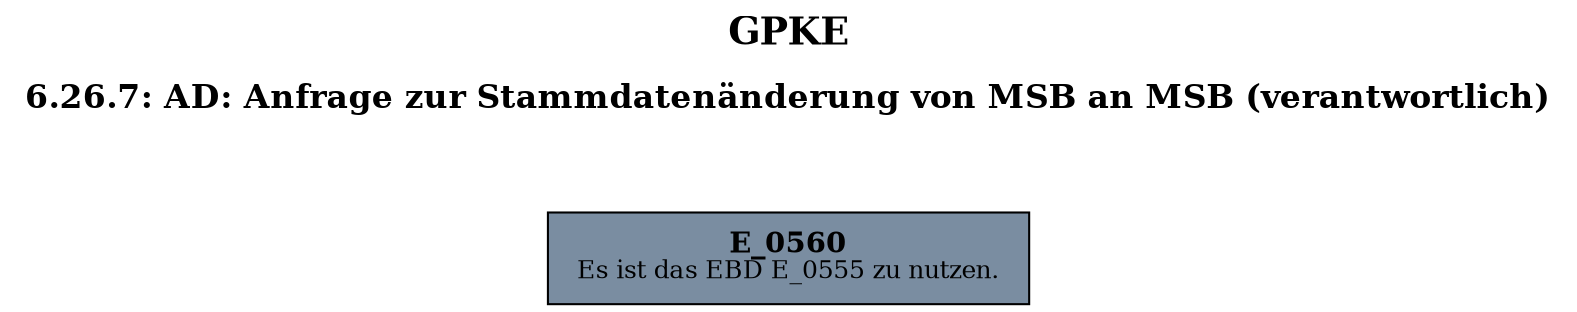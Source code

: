 digraph D {
    labelloc="t";
    label=<<B><FONT POINT-SIZE="18">GPKE</FONT></B><BR/><BR/><B><FONT POINT-SIZE="16">6.26.7: AD: Anfrage zur Stammdatenänderung von MSB an MSB (verantwortlich)</FONT></B><BR/><BR/><BR/><BR/>>;
    ratio="compress";
    concentrate=true;
    pack=true;
    rankdir=TB;
    packmode="array";
    size="20,20";
    "Empty" [margin="0.2,0.12", shape=box, style=filled, fillcolor="#7a8da1", label=<<B>E_0560</B><BR align="center"/><FONT point-size="12">Es ist das EBD E_0555 zu nutzen.</FONT><BR align="center"/>>];


    bgcolor="transparent";
}
